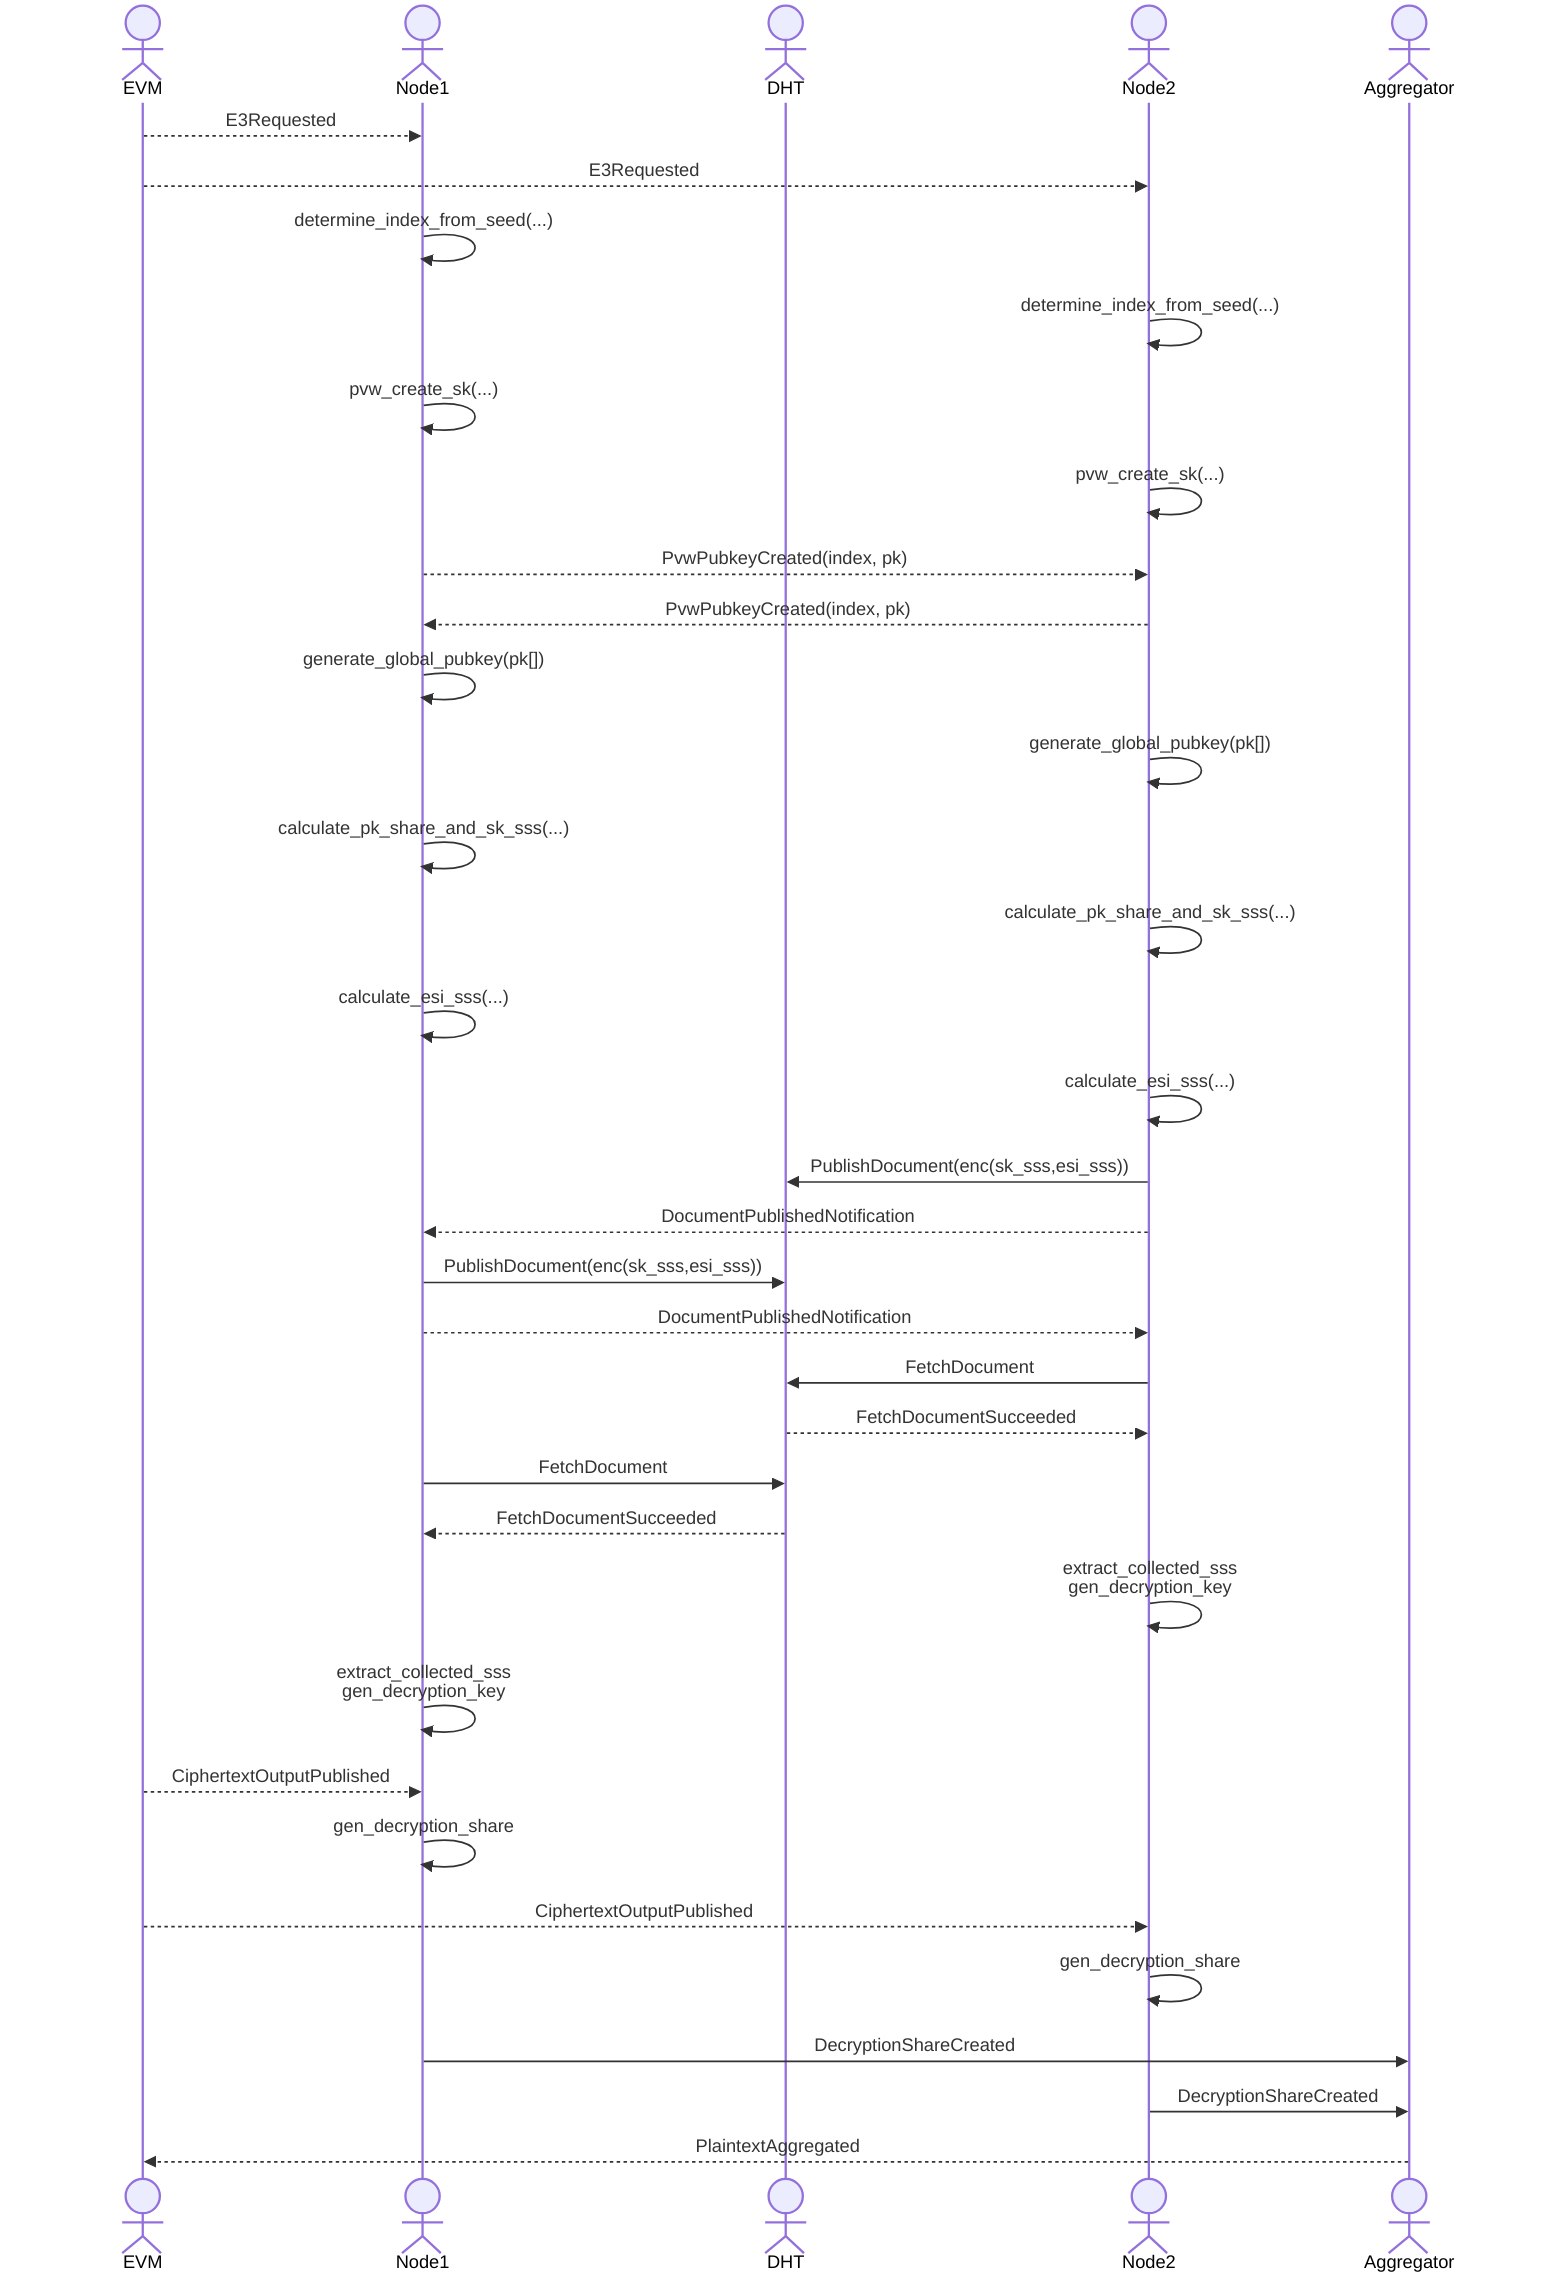 sequenceDiagram
  actor EVM
  actor Node1
  actor DHT 
  actor Node2 
  actor Agg as Aggregator

  EVM -->> Node1: E3Requested
  EVM -->> Node2: E3Requested
  Node1 ->> Node1: determine_index_from_seed(...)
  Node2 ->> Node2: determine_index_from_seed(...)
  Node1 ->> Node1: pvw_create_sk(...)
  Node2 ->> Node2: pvw_create_sk(...)
  Node1 -->> Node2: PvwPubkeyCreated(index, pk)
  Node2 -->> Node1: PvwPubkeyCreated(index, pk)
  Node1 ->> Node1: generate_global_pubkey(pk[])
  Node2 ->> Node2: generate_global_pubkey(pk[])
  Node1 ->> Node1: calculate_pk_share_and_sk_sss(...)
  Node2 ->> Node2: calculate_pk_share_and_sk_sss(...)
  Node1 ->> Node1: calculate_esi_sss(...)
  Node2 ->> Node2: calculate_esi_sss(...)
  Node2 ->> DHT: PublishDocument(enc(sk_sss,esi_sss))
  Node2 -->> Node1: DocumentPublishedNotification
  Node1 ->> DHT: PublishDocument(enc(sk_sss,esi_sss))
  Node1 -->> Node2: DocumentPublishedNotification
  Node2 ->> DHT: FetchDocument
  DHT -->> Node2: FetchDocumentSucceeded
  Node1 ->> DHT: FetchDocument
  DHT -->> Node1: FetchDocumentSucceeded
  Node2 ->> Node2: extract_collected_sss <br/> gen_decryption_key
  Node1 ->> Node1: extract_collected_sss <br/> gen_decryption_key
  EVM -->> Node1: CiphertextOutputPublished
  Node1 ->> Node1: gen_decryption_share
  EVM -->> Node2: CiphertextOutputPublished
  Node2 ->> Node2: gen_decryption_share
  Node1 ->> Agg: DecryptionShareCreated
  Node2 ->> Agg: DecryptionShareCreated
  Agg -->> EVM: PlaintextAggregated